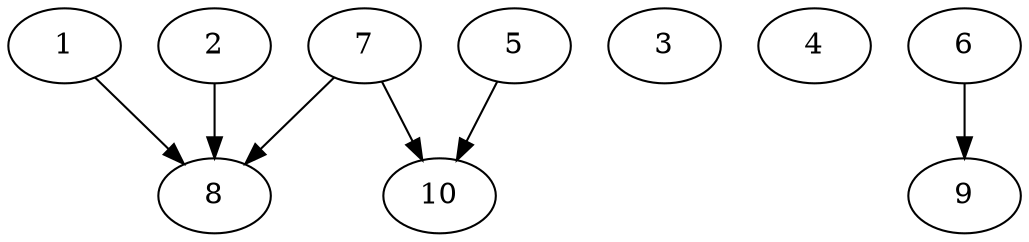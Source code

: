 // DAG automatically generated by daggen at Thu Oct  3 13:58:04 2019
// ./daggen --dot -n 10 --ccr 0.5 --fat 0.9 --regular 0.5 --density 0.5 --mindata 5242880 --maxdata 52428800 
digraph G {
  1 [size="89194496", alpha="0.02", expect_size="44597248"] 
  1 -> 8 [size ="44597248"]
  2 [size="98852864", alpha="0.04", expect_size="49426432"] 
  2 -> 8 [size ="49426432"]
  3 [size="34703360", alpha="0.01", expect_size="17351680"] 
  4 [size="66891776", alpha="0.07", expect_size="33445888"] 
  5 [size="88903680", alpha="0.19", expect_size="44451840"] 
  5 -> 10 [size ="44451840"]
  6 [size="84168704", alpha="0.04", expect_size="42084352"] 
  6 -> 9 [size ="42084352"]
  7 [size="81735680", alpha="0.00", expect_size="40867840"] 
  7 -> 8 [size ="40867840"]
  7 -> 10 [size ="40867840"]
  8 [size="62709760", alpha="0.06", expect_size="31354880"] 
  9 [size="44126208", alpha="0.02", expect_size="22063104"] 
  10 [size="32921600", alpha="0.14", expect_size="16460800"] 
}
